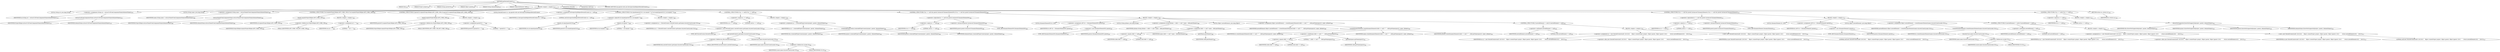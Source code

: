 digraph "getNestedCreator" {  
"1175" [label = <(METHOD,getNestedCreator)<SUB>475</SUB>> ]
"24" [label = <(PARAM,this)<SUB>475</SUB>> ]
"1176" [label = <(PARAM,Project project)<SUB>476</SUB>> ]
"1177" [label = <(PARAM,String parentUri)<SUB>476</SUB>> ]
"1178" [label = <(PARAM,Object parent)<SUB>476</SUB>> ]
"1179" [label = <(PARAM,String elementName)<SUB>477</SUB>> ]
"1180" [label = <(PARAM,UnknownElement child)<SUB>477</SUB>> ]
"1181" [label = <(BLOCK,&lt;empty&gt;,&lt;empty&gt;)<SUB>477</SUB>> ]
"1182" [label = <(LOCAL,String uri: java.lang.String)> ]
"1183" [label = <(&lt;operator&gt;.assignment,String uri = extractUriFromComponentName(elementName))<SUB>479</SUB>> ]
"1184" [label = <(IDENTIFIER,uri,String uri = extractUriFromComponentName(elementName))<SUB>479</SUB>> ]
"1185" [label = <(extractUriFromComponentName,extractUriFromComponentName(elementName))<SUB>479</SUB>> ]
"1186" [label = <(IDENTIFIER,ProjectHelper,extractUriFromComponentName(elementName))<SUB>479</SUB>> ]
"1187" [label = <(IDENTIFIER,elementName,extractUriFromComponentName(elementName))<SUB>479</SUB>> ]
"1188" [label = <(LOCAL,String name: java.lang.String)> ]
"1189" [label = <(&lt;operator&gt;.assignment,String name = extractNameFromComponentName(elementName))<SUB>480</SUB>> ]
"1190" [label = <(IDENTIFIER,name,String name = extractNameFromComponentName(elementName))<SUB>480</SUB>> ]
"1191" [label = <(extractNameFromComponentName,extractNameFromComponentName(elementName))<SUB>480</SUB>> ]
"1192" [label = <(IDENTIFIER,ProjectHelper,extractNameFromComponentName(elementName))<SUB>480</SUB>> ]
"1193" [label = <(IDENTIFIER,elementName,extractNameFromComponentName(elementName))<SUB>480</SUB>> ]
"1194" [label = <(CONTROL_STRUCTURE,if (uri.equals(ProjectHelper.ANT_CORE_URI)),if (uri.equals(ProjectHelper.ANT_CORE_URI)))<SUB>482</SUB>> ]
"1195" [label = <(equals,equals(ProjectHelper.ANT_CORE_URI))<SUB>482</SUB>> ]
"1196" [label = <(IDENTIFIER,uri,equals(ProjectHelper.ANT_CORE_URI))<SUB>482</SUB>> ]
"1197" [label = <(&lt;operator&gt;.fieldAccess,ProjectHelper.ANT_CORE_URI)<SUB>482</SUB>> ]
"1198" [label = <(IDENTIFIER,ProjectHelper,equals(ProjectHelper.ANT_CORE_URI))<SUB>482</SUB>> ]
"1199" [label = <(FIELD_IDENTIFIER,ANT_CORE_URI,ANT_CORE_URI)<SUB>482</SUB>> ]
"1200" [label = <(BLOCK,&lt;empty&gt;,&lt;empty&gt;)<SUB>482</SUB>> ]
"1201" [label = <(&lt;operator&gt;.assignment,uri = &quot;&quot;)<SUB>483</SUB>> ]
"1202" [label = <(IDENTIFIER,uri,uri = &quot;&quot;)<SUB>483</SUB>> ]
"1203" [label = <(LITERAL,&quot;&quot;,uri = &quot;&quot;)<SUB>483</SUB>> ]
"1204" [label = <(CONTROL_STRUCTURE,if (parentUri.equals(ProjectHelper.ANT_CORE_URI)),if (parentUri.equals(ProjectHelper.ANT_CORE_URI)))<SUB>485</SUB>> ]
"1205" [label = <(equals,equals(ProjectHelper.ANT_CORE_URI))<SUB>485</SUB>> ]
"1206" [label = <(IDENTIFIER,parentUri,equals(ProjectHelper.ANT_CORE_URI))<SUB>485</SUB>> ]
"1207" [label = <(&lt;operator&gt;.fieldAccess,ProjectHelper.ANT_CORE_URI)<SUB>485</SUB>> ]
"1208" [label = <(IDENTIFIER,ProjectHelper,equals(ProjectHelper.ANT_CORE_URI))<SUB>485</SUB>> ]
"1209" [label = <(FIELD_IDENTIFIER,ANT_CORE_URI,ANT_CORE_URI)<SUB>485</SUB>> ]
"1210" [label = <(BLOCK,&lt;empty&gt;,&lt;empty&gt;)<SUB>485</SUB>> ]
"1211" [label = <(&lt;operator&gt;.assignment,parentUri = &quot;&quot;)<SUB>486</SUB>> ]
"1212" [label = <(IDENTIFIER,parentUri,parentUri = &quot;&quot;)<SUB>486</SUB>> ]
"1213" [label = <(LITERAL,&quot;&quot;,parentUri = &quot;&quot;)<SUB>486</SUB>> ]
"26" [label = <(LOCAL,NestedCreator nc: org.apache.tools.ant.IntrospectionHelper$NestedCreator)> ]
"1214" [label = <(&lt;operator&gt;.assignment,IntrospectionHelper$NestedCreator nc = null)<SUB>488</SUB>> ]
"1215" [label = <(IDENTIFIER,nc,IntrospectionHelper$NestedCreator nc = null)<SUB>488</SUB>> ]
"1216" [label = <(LITERAL,null,IntrospectionHelper$NestedCreator nc = null)<SUB>488</SUB>> ]
"1217" [label = <(CONTROL_STRUCTURE,if (uri.equals(parentUri) || uri.equals(&quot;&quot;)),if (uri.equals(parentUri) || uri.equals(&quot;&quot;)))<SUB>489</SUB>> ]
"1218" [label = <(&lt;operator&gt;.logicalOr,uri.equals(parentUri) || uri.equals(&quot;&quot;))<SUB>489</SUB>> ]
"1219" [label = <(equals,uri.equals(parentUri))<SUB>489</SUB>> ]
"1220" [label = <(IDENTIFIER,uri,uri.equals(parentUri))<SUB>489</SUB>> ]
"1221" [label = <(IDENTIFIER,parentUri,uri.equals(parentUri))<SUB>489</SUB>> ]
"1222" [label = <(equals,uri.equals(&quot;&quot;))<SUB>489</SUB>> ]
"1223" [label = <(IDENTIFIER,uri,uri.equals(&quot;&quot;))<SUB>489</SUB>> ]
"1224" [label = <(LITERAL,&quot;&quot;,uri.equals(&quot;&quot;))<SUB>489</SUB>> ]
"1225" [label = <(BLOCK,&lt;empty&gt;,&lt;empty&gt;)<SUB>489</SUB>> ]
"1226" [label = <(&lt;operator&gt;.assignment,nc = (NestedCreator) nestedCreators.get(name.toLowerCase(Locale.US)))<SUB>490</SUB>> ]
"1227" [label = <(IDENTIFIER,nc,nc = (NestedCreator) nestedCreators.get(name.toLowerCase(Locale.US)))<SUB>490</SUB>> ]
"1228" [label = <(&lt;operator&gt;.cast,(NestedCreator) nestedCreators.get(name.toLowerCase(Locale.US)))<SUB>490</SUB>> ]
"1229" [label = <(TYPE_REF,NestedCreator,NestedCreator)<SUB>490</SUB>> ]
"1230" [label = <(get,nestedCreators.get(name.toLowerCase(Locale.US)))<SUB>490</SUB>> ]
"1231" [label = <(&lt;operator&gt;.fieldAccess,this.nestedCreators)<SUB>490</SUB>> ]
"1232" [label = <(IDENTIFIER,this,nestedCreators.get(name.toLowerCase(Locale.US)))<SUB>490</SUB>> ]
"1233" [label = <(FIELD_IDENTIFIER,nestedCreators,nestedCreators)<SUB>490</SUB>> ]
"1234" [label = <(toLowerCase,name.toLowerCase(Locale.US))<SUB>491</SUB>> ]
"1235" [label = <(IDENTIFIER,name,name.toLowerCase(Locale.US))<SUB>491</SUB>> ]
"1236" [label = <(&lt;operator&gt;.fieldAccess,Locale.US)<SUB>491</SUB>> ]
"1237" [label = <(IDENTIFIER,Locale,name.toLowerCase(Locale.US))<SUB>491</SUB>> ]
"1238" [label = <(FIELD_IDENTIFIER,US,US)<SUB>491</SUB>> ]
"1239" [label = <(CONTROL_STRUCTURE,if (nc == null),if (nc == null))<SUB>493</SUB>> ]
"1240" [label = <(&lt;operator&gt;.equals,nc == null)<SUB>493</SUB>> ]
"1241" [label = <(IDENTIFIER,nc,nc == null)<SUB>493</SUB>> ]
"1242" [label = <(LITERAL,null,nc == null)<SUB>493</SUB>> ]
"1243" [label = <(BLOCK,&lt;empty&gt;,&lt;empty&gt;)<SUB>493</SUB>> ]
"1244" [label = <(&lt;operator&gt;.assignment,nc = createAddTypeCreator(project, parent, elementName))<SUB>494</SUB>> ]
"1245" [label = <(IDENTIFIER,nc,nc = createAddTypeCreator(project, parent, elementName))<SUB>494</SUB>> ]
"1246" [label = <(createAddTypeCreator,createAddTypeCreator(project, parent, elementName))<SUB>494</SUB>> ]
"23" [label = <(IDENTIFIER,this,createAddTypeCreator(project, parent, elementName))<SUB>494</SUB>> ]
"1247" [label = <(IDENTIFIER,project,createAddTypeCreator(project, parent, elementName))<SUB>494</SUB>> ]
"1248" [label = <(IDENTIFIER,parent,createAddTypeCreator(project, parent, elementName))<SUB>494</SUB>> ]
"1249" [label = <(IDENTIFIER,elementName,createAddTypeCreator(project, parent, elementName))<SUB>494</SUB>> ]
"1250" [label = <(CONTROL_STRUCTURE,if (nc == null &amp;&amp; parent instanceof DynamicElementNS),if (nc == null &amp;&amp; parent instanceof DynamicElementNS))<SUB>496</SUB>> ]
"1251" [label = <(&lt;operator&gt;.logicalAnd,nc == null &amp;&amp; parent instanceof DynamicElementNS)<SUB>496</SUB>> ]
"1252" [label = <(&lt;operator&gt;.equals,nc == null)<SUB>496</SUB>> ]
"1253" [label = <(IDENTIFIER,nc,nc == null)<SUB>496</SUB>> ]
"1254" [label = <(LITERAL,null,nc == null)<SUB>496</SUB>> ]
"1255" [label = <(&lt;operator&gt;.instanceOf,parent instanceof DynamicElementNS)<SUB>496</SUB>> ]
"1256" [label = <(IDENTIFIER,parent,parent instanceof DynamicElementNS)<SUB>496</SUB>> ]
"1257" [label = <(TYPE_REF,DynamicElementNS,DynamicElementNS)<SUB>496</SUB>> ]
"1258" [label = <(BLOCK,&lt;empty&gt;,&lt;empty&gt;)<SUB>496</SUB>> ]
"1259" [label = <(LOCAL,DynamicElementNS dc: ANY)> ]
"1260" [label = <(&lt;operator&gt;.assignment,ANY dc = (DynamicElementNS) parent)<SUB>497</SUB>> ]
"1261" [label = <(IDENTIFIER,dc,ANY dc = (DynamicElementNS) parent)<SUB>497</SUB>> ]
"1262" [label = <(&lt;operator&gt;.cast,(DynamicElementNS) parent)<SUB>497</SUB>> ]
"1263" [label = <(TYPE_REF,DynamicElementNS,DynamicElementNS)<SUB>497</SUB>> ]
"1264" [label = <(IDENTIFIER,parent,(DynamicElementNS) parent)<SUB>497</SUB>> ]
"1265" [label = <(LOCAL,String qName: java.lang.String)> ]
"1266" [label = <(&lt;operator&gt;.assignment,String qName = child == null ? name : child.getQName())<SUB>498</SUB>> ]
"1267" [label = <(IDENTIFIER,qName,String qName = child == null ? name : child.getQName())<SUB>498</SUB>> ]
"1268" [label = <(&lt;operator&gt;.conditional,child == null ? name : child.getQName())<SUB>498</SUB>> ]
"1269" [label = <(&lt;operator&gt;.equals,child == null)<SUB>498</SUB>> ]
"1270" [label = <(IDENTIFIER,child,child == null)<SUB>498</SUB>> ]
"1271" [label = <(LITERAL,null,child == null)<SUB>498</SUB>> ]
"1272" [label = <(IDENTIFIER,name,child == null ? name : child.getQName())<SUB>498</SUB>> ]
"1273" [label = <(getQName,getQName())<SUB>498</SUB>> ]
"1274" [label = <(IDENTIFIER,child,getQName())<SUB>498</SUB>> ]
"1275" [label = <(LOCAL,Object nestedElement: java.lang.Object)> ]
"1276" [label = <(&lt;operator&gt;.assignment,Object nestedElement = createDynamicElement((child == null ? &quot;&quot; : child.getNamespace()), name, qName))<SUB>499</SUB>> ]
"1277" [label = <(IDENTIFIER,nestedElement,Object nestedElement = createDynamicElement((child == null ? &quot;&quot; : child.getNamespace()), name, qName))<SUB>499</SUB>> ]
"1278" [label = <(createDynamicElement,createDynamicElement((child == null ? &quot;&quot; : child.getNamespace()), name, qName))<SUB>500</SUB>> ]
"1279" [label = <(IDENTIFIER,dc,createDynamicElement((child == null ? &quot;&quot; : child.getNamespace()), name, qName))<SUB>500</SUB>> ]
"1280" [label = <(&lt;operator&gt;.conditional,child == null ? &quot;&quot; : child.getNamespace())<SUB>501</SUB>> ]
"1281" [label = <(&lt;operator&gt;.equals,child == null)<SUB>501</SUB>> ]
"1282" [label = <(IDENTIFIER,child,child == null)<SUB>501</SUB>> ]
"1283" [label = <(LITERAL,null,child == null)<SUB>501</SUB>> ]
"1284" [label = <(LITERAL,&quot;&quot;,child == null ? &quot;&quot; : child.getNamespace())<SUB>501</SUB>> ]
"1285" [label = <(getNamespace,getNamespace())<SUB>501</SUB>> ]
"1286" [label = <(IDENTIFIER,child,getNamespace())<SUB>501</SUB>> ]
"1287" [label = <(IDENTIFIER,name,createDynamicElement((child == null ? &quot;&quot; : child.getNamespace()), name, qName))<SUB>502</SUB>> ]
"1288" [label = <(IDENTIFIER,qName,createDynamicElement((child == null ? &quot;&quot; : child.getNamespace()), name, qName))<SUB>502</SUB>> ]
"1289" [label = <(CONTROL_STRUCTURE,if (nestedElement != null),if (nestedElement != null))<SUB>503</SUB>> ]
"1290" [label = <(&lt;operator&gt;.notEquals,nestedElement != null)<SUB>503</SUB>> ]
"1291" [label = <(IDENTIFIER,nestedElement,nestedElement != null)<SUB>503</SUB>> ]
"1292" [label = <(LITERAL,null,nestedElement != null)<SUB>503</SUB>> ]
"1293" [label = <(BLOCK,&lt;empty&gt;,&lt;empty&gt;)<SUB>503</SUB>> ]
"1294" [label = <(&lt;operator&gt;.assignment,nc = new NestedCreator(null) {\012\012    Object create(Project project, Object parent, Object ignore) {\012        return nestedElement;\012    }\012})<SUB>504</SUB>> ]
"1295" [label = <(IDENTIFIER,nc,nc = new NestedCreator(null) {\012\012    Object create(Project project, Object parent, Object ignore) {\012        return nestedElement;\012    }\012})<SUB>504</SUB>> ]
"1296" [label = <(&lt;operator&gt;.alloc,new NestedCreator(null) {\012\012    Object create(Project project, Object parent, Object ignore) {\012        return nestedElement;\012    }\012})<SUB>504</SUB>> ]
"1297" [label = <(&lt;init&gt;,new NestedCreator(null) {\012\012    Object create(Project project, Object parent, Object ignore) {\012        return nestedElement;\012    }\012})<SUB>504</SUB>> ]
"25" [label = <(IDENTIFIER,nc,new NestedCreator(null) {\012\012    Object create(Project project, Object parent, Object ignore) {\012        return nestedElement;\012    }\012})<SUB>504</SUB>> ]
"1298" [label = <(LITERAL,null,new NestedCreator(null) {\012\012    Object create(Project project, Object parent, Object ignore) {\012        return nestedElement;\012    }\012})<SUB>504</SUB>> ]
"1299" [label = <(CONTROL_STRUCTURE,if (nc == null &amp;&amp; parent instanceof DynamicElement),if (nc == null &amp;&amp; parent instanceof DynamicElement))<SUB>512</SUB>> ]
"1300" [label = <(&lt;operator&gt;.logicalAnd,nc == null &amp;&amp; parent instanceof DynamicElement)<SUB>512</SUB>> ]
"1301" [label = <(&lt;operator&gt;.equals,nc == null)<SUB>512</SUB>> ]
"1302" [label = <(IDENTIFIER,nc,nc == null)<SUB>512</SUB>> ]
"1303" [label = <(LITERAL,null,nc == null)<SUB>512</SUB>> ]
"1304" [label = <(&lt;operator&gt;.instanceOf,parent instanceof DynamicElement)<SUB>512</SUB>> ]
"1305" [label = <(IDENTIFIER,parent,parent instanceof DynamicElement)<SUB>512</SUB>> ]
"1306" [label = <(TYPE_REF,DynamicElement,DynamicElement)<SUB>512</SUB>> ]
"1307" [label = <(BLOCK,&lt;empty&gt;,&lt;empty&gt;)<SUB>512</SUB>> ]
"1308" [label = <(LOCAL,DynamicElement dc: ANY)> ]
"1309" [label = <(&lt;operator&gt;.assignment,ANY dc = (DynamicElement) parent)<SUB>513</SUB>> ]
"1310" [label = <(IDENTIFIER,dc,ANY dc = (DynamicElement) parent)<SUB>513</SUB>> ]
"1311" [label = <(&lt;operator&gt;.cast,(DynamicElement) parent)<SUB>513</SUB>> ]
"1312" [label = <(TYPE_REF,DynamicElement,DynamicElement)<SUB>513</SUB>> ]
"1313" [label = <(IDENTIFIER,parent,(DynamicElement) parent)<SUB>513</SUB>> ]
"1314" [label = <(LOCAL,Object nestedElement: java.lang.Object)> ]
"1315" [label = <(&lt;operator&gt;.assignment,Object nestedElement = createDynamicElement(name.toLowerCase(Locale.US)))<SUB>514</SUB>> ]
"1316" [label = <(IDENTIFIER,nestedElement,Object nestedElement = createDynamicElement(name.toLowerCase(Locale.US)))<SUB>514</SUB>> ]
"1317" [label = <(createDynamicElement,createDynamicElement(name.toLowerCase(Locale.US)))<SUB>515</SUB>> ]
"1318" [label = <(IDENTIFIER,dc,createDynamicElement(name.toLowerCase(Locale.US)))<SUB>515</SUB>> ]
"1319" [label = <(toLowerCase,name.toLowerCase(Locale.US))<SUB>515</SUB>> ]
"1320" [label = <(IDENTIFIER,name,name.toLowerCase(Locale.US))<SUB>515</SUB>> ]
"1321" [label = <(&lt;operator&gt;.fieldAccess,Locale.US)<SUB>515</SUB>> ]
"1322" [label = <(IDENTIFIER,Locale,name.toLowerCase(Locale.US))<SUB>515</SUB>> ]
"1323" [label = <(FIELD_IDENTIFIER,US,US)<SUB>515</SUB>> ]
"1324" [label = <(CONTROL_STRUCTURE,if (nestedElement != null),if (nestedElement != null))<SUB>516</SUB>> ]
"1325" [label = <(&lt;operator&gt;.notEquals,nestedElement != null)<SUB>516</SUB>> ]
"1326" [label = <(IDENTIFIER,nestedElement,nestedElement != null)<SUB>516</SUB>> ]
"1327" [label = <(LITERAL,null,nestedElement != null)<SUB>516</SUB>> ]
"1328" [label = <(BLOCK,&lt;empty&gt;,&lt;empty&gt;)<SUB>516</SUB>> ]
"1329" [label = <(&lt;operator&gt;.assignment,nc = new NestedCreator(null) {\012\012    Object create(Project project, Object parent, Object ignore) {\012        return nestedElement;\012    }\012})<SUB>517</SUB>> ]
"1330" [label = <(IDENTIFIER,nc,nc = new NestedCreator(null) {\012\012    Object create(Project project, Object parent, Object ignore) {\012        return nestedElement;\012    }\012})<SUB>517</SUB>> ]
"1331" [label = <(&lt;operator&gt;.alloc,new NestedCreator(null) {\012\012    Object create(Project project, Object parent, Object ignore) {\012        return nestedElement;\012    }\012})<SUB>517</SUB>> ]
"1332" [label = <(&lt;init&gt;,new NestedCreator(null) {\012\012    Object create(Project project, Object parent, Object ignore) {\012        return nestedElement;\012    }\012})<SUB>517</SUB>> ]
"27" [label = <(IDENTIFIER,nc,new NestedCreator(null) {\012\012    Object create(Project project, Object parent, Object ignore) {\012        return nestedElement;\012    }\012})<SUB>517</SUB>> ]
"1333" [label = <(LITERAL,null,new NestedCreator(null) {\012\012    Object create(Project project, Object parent, Object ignore) {\012        return nestedElement;\012    }\012})<SUB>517</SUB>> ]
"1334" [label = <(CONTROL_STRUCTURE,if (nc == null),if (nc == null))<SUB>525</SUB>> ]
"1335" [label = <(&lt;operator&gt;.equals,nc == null)<SUB>525</SUB>> ]
"1336" [label = <(IDENTIFIER,nc,nc == null)<SUB>525</SUB>> ]
"1337" [label = <(LITERAL,null,nc == null)<SUB>525</SUB>> ]
"1338" [label = <(BLOCK,&lt;empty&gt;,&lt;empty&gt;)<SUB>525</SUB>> ]
"1339" [label = <(throwNotSupported,throwNotSupported(project, parent, elementName))<SUB>526</SUB>> ]
"28" [label = <(IDENTIFIER,this,throwNotSupported(project, parent, elementName))<SUB>526</SUB>> ]
"1340" [label = <(IDENTIFIER,project,throwNotSupported(project, parent, elementName))<SUB>526</SUB>> ]
"1341" [label = <(IDENTIFIER,parent,throwNotSupported(project, parent, elementName))<SUB>526</SUB>> ]
"1342" [label = <(IDENTIFIER,elementName,throwNotSupported(project, parent, elementName))<SUB>526</SUB>> ]
"1343" [label = <(RETURN,return nc;,return nc;)<SUB>528</SUB>> ]
"1344" [label = <(IDENTIFIER,nc,return nc;)<SUB>528</SUB>> ]
"1345" [label = <(MODIFIER,PRIVATE)> ]
"1346" [label = <(MODIFIER,VIRTUAL)> ]
"1347" [label = <(METHOD_RETURN,org.apache.tools.ant.IntrospectionHelper$NestedCreator)<SUB>475</SUB>> ]
  "1175" -> "24" 
  "1175" -> "1176" 
  "1175" -> "1177" 
  "1175" -> "1178" 
  "1175" -> "1179" 
  "1175" -> "1180" 
  "1175" -> "1181" 
  "1175" -> "1345" 
  "1175" -> "1346" 
  "1175" -> "1347" 
  "1181" -> "1182" 
  "1181" -> "1183" 
  "1181" -> "1188" 
  "1181" -> "1189" 
  "1181" -> "1194" 
  "1181" -> "1204" 
  "1181" -> "26" 
  "1181" -> "1214" 
  "1181" -> "1217" 
  "1181" -> "1239" 
  "1181" -> "1250" 
  "1181" -> "1299" 
  "1181" -> "1334" 
  "1181" -> "1343" 
  "1183" -> "1184" 
  "1183" -> "1185" 
  "1185" -> "1186" 
  "1185" -> "1187" 
  "1189" -> "1190" 
  "1189" -> "1191" 
  "1191" -> "1192" 
  "1191" -> "1193" 
  "1194" -> "1195" 
  "1194" -> "1200" 
  "1195" -> "1196" 
  "1195" -> "1197" 
  "1197" -> "1198" 
  "1197" -> "1199" 
  "1200" -> "1201" 
  "1201" -> "1202" 
  "1201" -> "1203" 
  "1204" -> "1205" 
  "1204" -> "1210" 
  "1205" -> "1206" 
  "1205" -> "1207" 
  "1207" -> "1208" 
  "1207" -> "1209" 
  "1210" -> "1211" 
  "1211" -> "1212" 
  "1211" -> "1213" 
  "1214" -> "1215" 
  "1214" -> "1216" 
  "1217" -> "1218" 
  "1217" -> "1225" 
  "1218" -> "1219" 
  "1218" -> "1222" 
  "1219" -> "1220" 
  "1219" -> "1221" 
  "1222" -> "1223" 
  "1222" -> "1224" 
  "1225" -> "1226" 
  "1226" -> "1227" 
  "1226" -> "1228" 
  "1228" -> "1229" 
  "1228" -> "1230" 
  "1230" -> "1231" 
  "1230" -> "1234" 
  "1231" -> "1232" 
  "1231" -> "1233" 
  "1234" -> "1235" 
  "1234" -> "1236" 
  "1236" -> "1237" 
  "1236" -> "1238" 
  "1239" -> "1240" 
  "1239" -> "1243" 
  "1240" -> "1241" 
  "1240" -> "1242" 
  "1243" -> "1244" 
  "1244" -> "1245" 
  "1244" -> "1246" 
  "1246" -> "23" 
  "1246" -> "1247" 
  "1246" -> "1248" 
  "1246" -> "1249" 
  "1250" -> "1251" 
  "1250" -> "1258" 
  "1251" -> "1252" 
  "1251" -> "1255" 
  "1252" -> "1253" 
  "1252" -> "1254" 
  "1255" -> "1256" 
  "1255" -> "1257" 
  "1258" -> "1259" 
  "1258" -> "1260" 
  "1258" -> "1265" 
  "1258" -> "1266" 
  "1258" -> "1275" 
  "1258" -> "1276" 
  "1258" -> "1289" 
  "1260" -> "1261" 
  "1260" -> "1262" 
  "1262" -> "1263" 
  "1262" -> "1264" 
  "1266" -> "1267" 
  "1266" -> "1268" 
  "1268" -> "1269" 
  "1268" -> "1272" 
  "1268" -> "1273" 
  "1269" -> "1270" 
  "1269" -> "1271" 
  "1273" -> "1274" 
  "1276" -> "1277" 
  "1276" -> "1278" 
  "1278" -> "1279" 
  "1278" -> "1280" 
  "1278" -> "1287" 
  "1278" -> "1288" 
  "1280" -> "1281" 
  "1280" -> "1284" 
  "1280" -> "1285" 
  "1281" -> "1282" 
  "1281" -> "1283" 
  "1285" -> "1286" 
  "1289" -> "1290" 
  "1289" -> "1293" 
  "1290" -> "1291" 
  "1290" -> "1292" 
  "1293" -> "1294" 
  "1293" -> "1297" 
  "1294" -> "1295" 
  "1294" -> "1296" 
  "1297" -> "25" 
  "1297" -> "1298" 
  "1299" -> "1300" 
  "1299" -> "1307" 
  "1300" -> "1301" 
  "1300" -> "1304" 
  "1301" -> "1302" 
  "1301" -> "1303" 
  "1304" -> "1305" 
  "1304" -> "1306" 
  "1307" -> "1308" 
  "1307" -> "1309" 
  "1307" -> "1314" 
  "1307" -> "1315" 
  "1307" -> "1324" 
  "1309" -> "1310" 
  "1309" -> "1311" 
  "1311" -> "1312" 
  "1311" -> "1313" 
  "1315" -> "1316" 
  "1315" -> "1317" 
  "1317" -> "1318" 
  "1317" -> "1319" 
  "1319" -> "1320" 
  "1319" -> "1321" 
  "1321" -> "1322" 
  "1321" -> "1323" 
  "1324" -> "1325" 
  "1324" -> "1328" 
  "1325" -> "1326" 
  "1325" -> "1327" 
  "1328" -> "1329" 
  "1328" -> "1332" 
  "1329" -> "1330" 
  "1329" -> "1331" 
  "1332" -> "27" 
  "1332" -> "1333" 
  "1334" -> "1335" 
  "1334" -> "1338" 
  "1335" -> "1336" 
  "1335" -> "1337" 
  "1338" -> "1339" 
  "1339" -> "28" 
  "1339" -> "1340" 
  "1339" -> "1341" 
  "1339" -> "1342" 
  "1343" -> "1344" 
}
